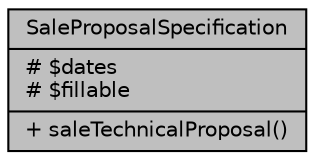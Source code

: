 digraph "SaleProposalSpecification"
{
 // LATEX_PDF_SIZE
  bgcolor="transparent";
  edge [fontname="Helvetica",fontsize="10",labelfontname="Helvetica",labelfontsize="10"];
  node [fontname="Helvetica",fontsize="10",shape=record];
  Node1 [label="{SaleProposalSpecification\n|# $dates\l# $fillable\l|+ saleTechnicalProposal()\l}",height=0.2,width=0.4,color="black", fillcolor="grey75", style="filled", fontcolor="black",tooltip="[descripción detallada]"];
}
